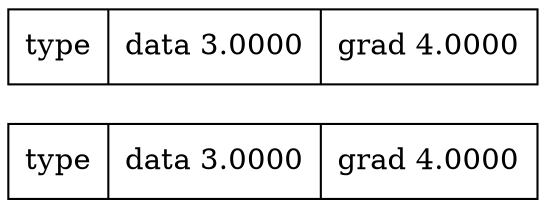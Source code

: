 digraph {
	graph [rankdir=LR]
	a [label="{ type | data 3.0000 | grad 4.0000 }" shape=record]
	b [label="{ type | data 3.0000 | grad 4.0000 }" shape=record]
}
